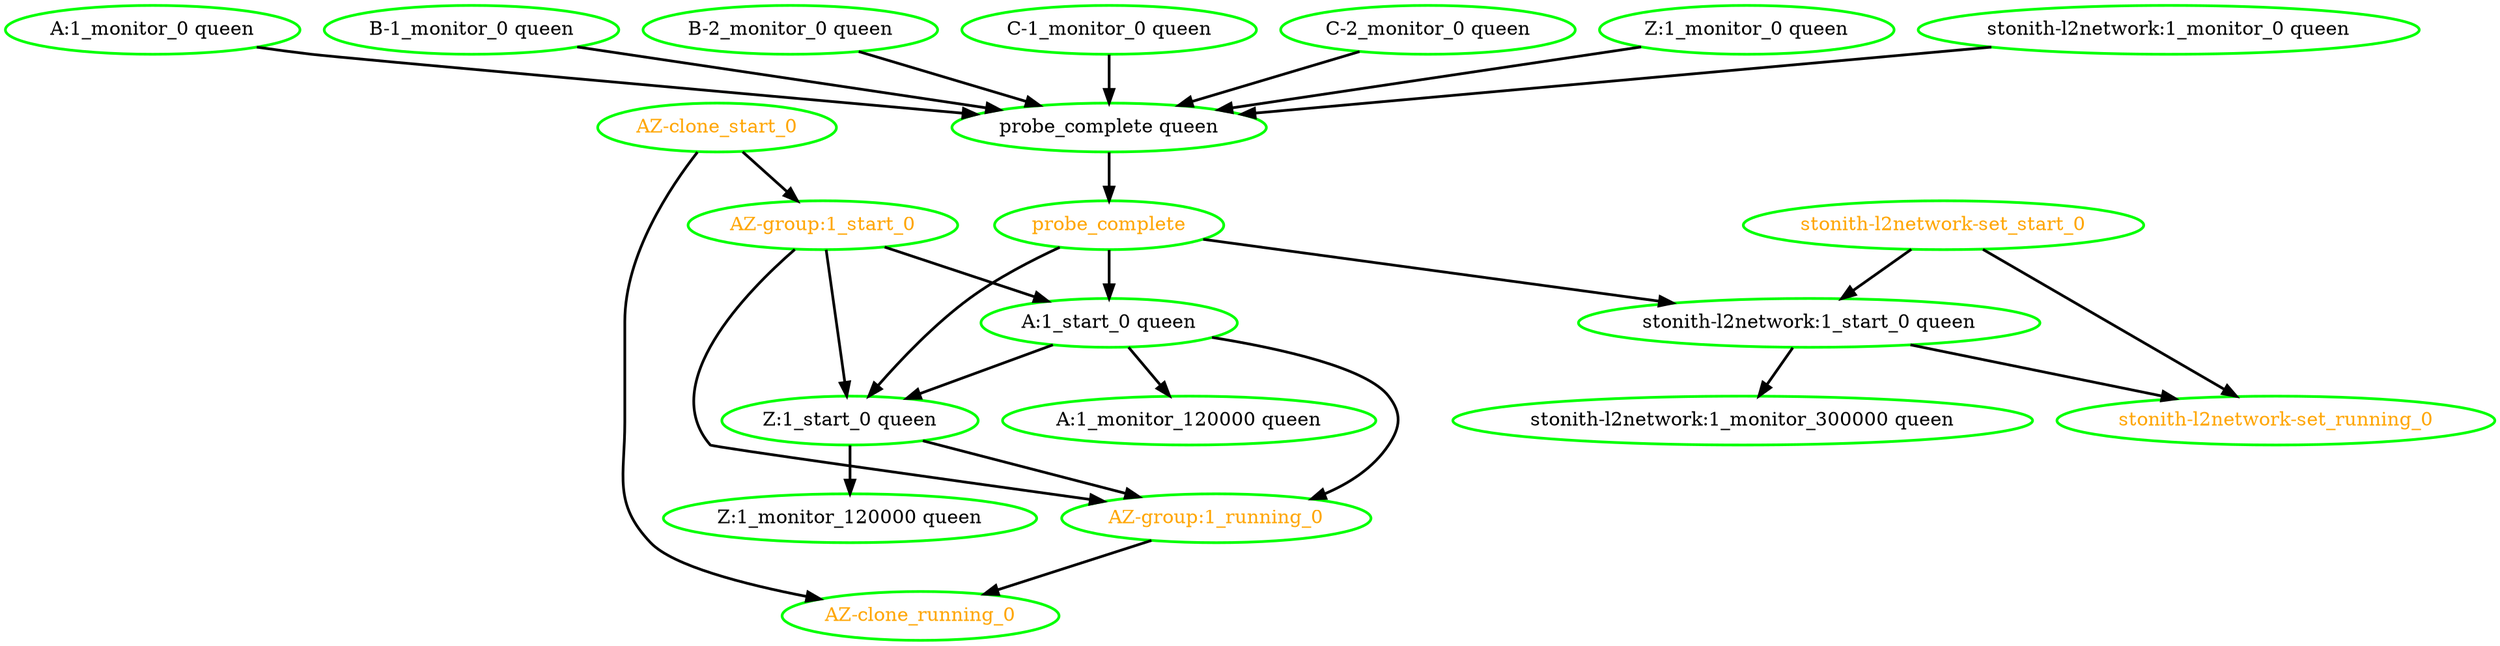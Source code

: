 digraph "g" {
"A:1_monitor_0 queen" -> "probe_complete queen" [ style = bold]
"A:1_monitor_0 queen" [ style=bold color="green" fontcolor="black" ]
"A:1_monitor_120000 queen" [ style=bold color="green" fontcolor="black" ]
"A:1_start_0 queen" -> "A:1_monitor_120000 queen" [ style = bold]
"A:1_start_0 queen" -> "AZ-group:1_running_0" [ style = bold]
"A:1_start_0 queen" -> "Z:1_start_0 queen" [ style = bold]
"A:1_start_0 queen" [ style=bold color="green" fontcolor="black" ]
"AZ-clone_running_0" [ style=bold color="green" fontcolor="orange" ]
"AZ-clone_start_0" -> "AZ-clone_running_0" [ style = bold]
"AZ-clone_start_0" -> "AZ-group:1_start_0" [ style = bold]
"AZ-clone_start_0" [ style=bold color="green" fontcolor="orange" ]
"AZ-group:1_running_0" -> "AZ-clone_running_0" [ style = bold]
"AZ-group:1_running_0" [ style=bold color="green" fontcolor="orange" ]
"AZ-group:1_start_0" -> "A:1_start_0 queen" [ style = bold]
"AZ-group:1_start_0" -> "AZ-group:1_running_0" [ style = bold]
"AZ-group:1_start_0" -> "Z:1_start_0 queen" [ style = bold]
"AZ-group:1_start_0" [ style=bold color="green" fontcolor="orange" ]
"B-1_monitor_0 queen" -> "probe_complete queen" [ style = bold]
"B-1_monitor_0 queen" [ style=bold color="green" fontcolor="black" ]
"B-2_monitor_0 queen" -> "probe_complete queen" [ style = bold]
"B-2_monitor_0 queen" [ style=bold color="green" fontcolor="black" ]
"C-1_monitor_0 queen" -> "probe_complete queen" [ style = bold]
"C-1_monitor_0 queen" [ style=bold color="green" fontcolor="black" ]
"C-2_monitor_0 queen" -> "probe_complete queen" [ style = bold]
"C-2_monitor_0 queen" [ style=bold color="green" fontcolor="black" ]
"Z:1_monitor_0 queen" -> "probe_complete queen" [ style = bold]
"Z:1_monitor_0 queen" [ style=bold color="green" fontcolor="black" ]
"Z:1_monitor_120000 queen" [ style=bold color="green" fontcolor="black" ]
"Z:1_start_0 queen" -> "AZ-group:1_running_0" [ style = bold]
"Z:1_start_0 queen" -> "Z:1_monitor_120000 queen" [ style = bold]
"Z:1_start_0 queen" [ style=bold color="green" fontcolor="black" ]
"probe_complete queen" -> "probe_complete" [ style = bold]
"probe_complete queen" [ style=bold color="green" fontcolor="black" ]
"probe_complete" -> "A:1_start_0 queen" [ style = bold]
"probe_complete" -> "Z:1_start_0 queen" [ style = bold]
"probe_complete" -> "stonith-l2network:1_start_0 queen" [ style = bold]
"probe_complete" [ style=bold color="green" fontcolor="orange" ]
"stonith-l2network-set_running_0" [ style=bold color="green" fontcolor="orange" ]
"stonith-l2network-set_start_0" -> "stonith-l2network-set_running_0" [ style = bold]
"stonith-l2network-set_start_0" -> "stonith-l2network:1_start_0 queen" [ style = bold]
"stonith-l2network-set_start_0" [ style=bold color="green" fontcolor="orange" ]
"stonith-l2network:1_monitor_0 queen" -> "probe_complete queen" [ style = bold]
"stonith-l2network:1_monitor_0 queen" [ style=bold color="green" fontcolor="black" ]
"stonith-l2network:1_monitor_300000 queen" [ style=bold color="green" fontcolor="black" ]
"stonith-l2network:1_start_0 queen" -> "stonith-l2network-set_running_0" [ style = bold]
"stonith-l2network:1_start_0 queen" -> "stonith-l2network:1_monitor_300000 queen" [ style = bold]
"stonith-l2network:1_start_0 queen" [ style=bold color="green" fontcolor="black" ]
}
